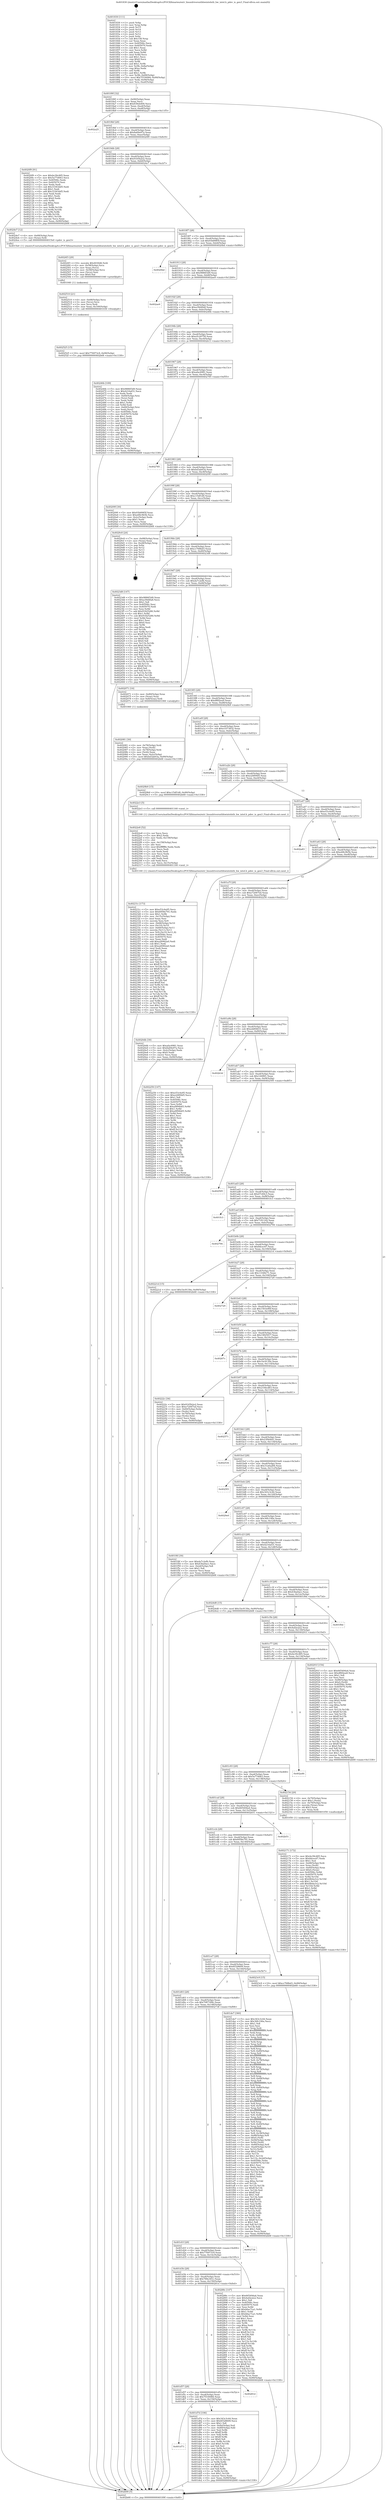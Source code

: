 digraph "0x401830" {
  label = "0x401830 (/mnt/c/Users/mathe/Desktop/tcc/POCII/binaries/extr_linuxdriversntbhwintelntb_hw_intel.h_pdev_is_gen3_Final-ollvm.out::main(0))"
  labelloc = "t"
  node[shape=record]

  Entry [label="",width=0.3,height=0.3,shape=circle,fillcolor=black,style=filled]
  "0x40189f" [label="{
     0x40189f [32]\l
     | [instrs]\l
     &nbsp;&nbsp;0x40189f \<+6\>: mov -0x90(%rbp),%eax\l
     &nbsp;&nbsp;0x4018a5 \<+2\>: mov %eax,%ecx\l
     &nbsp;&nbsp;0x4018a7 \<+6\>: sub $0x839eb400,%ecx\l
     &nbsp;&nbsp;0x4018ad \<+6\>: mov %eax,-0xa4(%rbp)\l
     &nbsp;&nbsp;0x4018b3 \<+6\>: mov %ecx,-0xa8(%rbp)\l
     &nbsp;&nbsp;0x4018b9 \<+6\>: je 0000000000402a25 \<main+0x11f5\>\l
  }"]
  "0x402a25" [label="{
     0x402a25\l
  }", style=dashed]
  "0x4018bf" [label="{
     0x4018bf [28]\l
     | [instrs]\l
     &nbsp;&nbsp;0x4018bf \<+5\>: jmp 00000000004018c4 \<main+0x94\>\l
     &nbsp;&nbsp;0x4018c4 \<+6\>: mov -0xa4(%rbp),%eax\l
     &nbsp;&nbsp;0x4018ca \<+5\>: sub $0x8a69e97a,%eax\l
     &nbsp;&nbsp;0x4018cf \<+6\>: mov %eax,-0xac(%rbp)\l
     &nbsp;&nbsp;0x4018d5 \<+6\>: je 00000000004020f9 \<main+0x8c9\>\l
  }"]
  Exit [label="",width=0.3,height=0.3,shape=circle,fillcolor=black,style=filled,peripheries=2]
  "0x4020f9" [label="{
     0x4020f9 [91]\l
     | [instrs]\l
     &nbsp;&nbsp;0x4020f9 \<+5\>: mov $0x4e39c485,%eax\l
     &nbsp;&nbsp;0x4020fe \<+5\>: mov $0x5a77d063,%ecx\l
     &nbsp;&nbsp;0x402103 \<+7\>: mov 0x40506c,%edx\l
     &nbsp;&nbsp;0x40210a \<+7\>: mov 0x405070,%esi\l
     &nbsp;&nbsp;0x402111 \<+2\>: mov %edx,%edi\l
     &nbsp;&nbsp;0x402113 \<+6\>: sub $0x33363dd5,%edi\l
     &nbsp;&nbsp;0x402119 \<+3\>: sub $0x1,%edi\l
     &nbsp;&nbsp;0x40211c \<+6\>: add $0x33363dd5,%edi\l
     &nbsp;&nbsp;0x402122 \<+3\>: imul %edi,%edx\l
     &nbsp;&nbsp;0x402125 \<+3\>: and $0x1,%edx\l
     &nbsp;&nbsp;0x402128 \<+3\>: cmp $0x0,%edx\l
     &nbsp;&nbsp;0x40212b \<+4\>: sete %r8b\l
     &nbsp;&nbsp;0x40212f \<+3\>: cmp $0xa,%esi\l
     &nbsp;&nbsp;0x402132 \<+4\>: setl %r9b\l
     &nbsp;&nbsp;0x402136 \<+3\>: mov %r8b,%r10b\l
     &nbsp;&nbsp;0x402139 \<+3\>: and %r9b,%r10b\l
     &nbsp;&nbsp;0x40213c \<+3\>: xor %r9b,%r8b\l
     &nbsp;&nbsp;0x40213f \<+3\>: or %r8b,%r10b\l
     &nbsp;&nbsp;0x402142 \<+4\>: test $0x1,%r10b\l
     &nbsp;&nbsp;0x402146 \<+3\>: cmovne %ecx,%eax\l
     &nbsp;&nbsp;0x402149 \<+6\>: mov %eax,-0x90(%rbp)\l
     &nbsp;&nbsp;0x40214f \<+5\>: jmp 0000000000402b68 \<main+0x1338\>\l
  }"]
  "0x4018db" [label="{
     0x4018db [28]\l
     | [instrs]\l
     &nbsp;&nbsp;0x4018db \<+5\>: jmp 00000000004018e0 \<main+0xb0\>\l
     &nbsp;&nbsp;0x4018e0 \<+6\>: mov -0xa4(%rbp),%eax\l
     &nbsp;&nbsp;0x4018e6 \<+5\>: sub $0x9165b2e2,%eax\l
     &nbsp;&nbsp;0x4018eb \<+6\>: mov %eax,-0xb0(%rbp)\l
     &nbsp;&nbsp;0x4018f1 \<+6\>: je 00000000004024e7 \<main+0xcb7\>\l
  }"]
  "0x402525" [label="{
     0x402525 [15]\l
     | [instrs]\l
     &nbsp;&nbsp;0x402525 \<+10\>: movl $0x776973c9,-0x90(%rbp)\l
     &nbsp;&nbsp;0x40252f \<+5\>: jmp 0000000000402b68 \<main+0x1338\>\l
  }"]
  "0x4024e7" [label="{
     0x4024e7 [12]\l
     | [instrs]\l
     &nbsp;&nbsp;0x4024e7 \<+4\>: mov -0x68(%rbp),%rax\l
     &nbsp;&nbsp;0x4024eb \<+3\>: mov (%rax),%rdi\l
     &nbsp;&nbsp;0x4024ee \<+5\>: call 00000000004015e0 \<pdev_is_gen3\>\l
     | [calls]\l
     &nbsp;&nbsp;0x4015e0 \{1\} (/mnt/c/Users/mathe/Desktop/tcc/POCII/binaries/extr_linuxdriversntbhwintelntb_hw_intel.h_pdev_is_gen3_Final-ollvm.out::pdev_is_gen3)\l
  }"]
  "0x4018f7" [label="{
     0x4018f7 [28]\l
     | [instrs]\l
     &nbsp;&nbsp;0x4018f7 \<+5\>: jmp 00000000004018fc \<main+0xcc\>\l
     &nbsp;&nbsp;0x4018fc \<+6\>: mov -0xa4(%rbp),%eax\l
     &nbsp;&nbsp;0x401902 \<+5\>: sub $0x93b8985f,%eax\l
     &nbsp;&nbsp;0x401907 \<+6\>: mov %eax,-0xb4(%rbp)\l
     &nbsp;&nbsp;0x40190d \<+6\>: je 00000000004020bd \<main+0x88d\>\l
  }"]
  "0x402510" [label="{
     0x402510 [21]\l
     | [instrs]\l
     &nbsp;&nbsp;0x402510 \<+4\>: mov -0x68(%rbp),%rcx\l
     &nbsp;&nbsp;0x402514 \<+3\>: mov (%rcx),%rcx\l
     &nbsp;&nbsp;0x402517 \<+3\>: mov %rcx,%rdi\l
     &nbsp;&nbsp;0x40251a \<+6\>: mov %eax,-0x160(%rbp)\l
     &nbsp;&nbsp;0x402520 \<+5\>: call 0000000000401030 \<free@plt\>\l
     | [calls]\l
     &nbsp;&nbsp;0x401030 \{1\} (unknown)\l
  }"]
  "0x4020bd" [label="{
     0x4020bd\l
  }", style=dashed]
  "0x401913" [label="{
     0x401913 [28]\l
     | [instrs]\l
     &nbsp;&nbsp;0x401913 \<+5\>: jmp 0000000000401918 \<main+0xe8\>\l
     &nbsp;&nbsp;0x401918 \<+6\>: mov -0xa4(%rbp),%eax\l
     &nbsp;&nbsp;0x40191e \<+5\>: sub $0x9886f3d9,%eax\l
     &nbsp;&nbsp;0x401923 \<+6\>: mov %eax,-0xb8(%rbp)\l
     &nbsp;&nbsp;0x401929 \<+6\>: je 0000000000402ae9 \<main+0x12b9\>\l
  }"]
  "0x4024f3" [label="{
     0x4024f3 [29]\l
     | [instrs]\l
     &nbsp;&nbsp;0x4024f3 \<+10\>: movabs $0x4030d6,%rdi\l
     &nbsp;&nbsp;0x4024fd \<+4\>: mov -0x58(%rbp),%rcx\l
     &nbsp;&nbsp;0x402501 \<+2\>: mov %eax,(%rcx)\l
     &nbsp;&nbsp;0x402503 \<+4\>: mov -0x58(%rbp),%rcx\l
     &nbsp;&nbsp;0x402507 \<+2\>: mov (%rcx),%esi\l
     &nbsp;&nbsp;0x402509 \<+2\>: mov $0x0,%al\l
     &nbsp;&nbsp;0x40250b \<+5\>: call 0000000000401040 \<printf@plt\>\l
     | [calls]\l
     &nbsp;&nbsp;0x401040 \{1\} (unknown)\l
  }"]
  "0x402ae9" [label="{
     0x402ae9\l
  }", style=dashed]
  "0x40192f" [label="{
     0x40192f [28]\l
     | [instrs]\l
     &nbsp;&nbsp;0x40192f \<+5\>: jmp 0000000000401934 \<main+0x104\>\l
     &nbsp;&nbsp;0x401934 \<+6\>: mov -0xa4(%rbp),%eax\l
     &nbsp;&nbsp;0x40193a \<+5\>: sub $0xa39d4fa8,%eax\l
     &nbsp;&nbsp;0x40193f \<+6\>: mov %eax,-0xbc(%rbp)\l
     &nbsp;&nbsp;0x401945 \<+6\>: je 000000000040246b \<main+0xc3b\>\l
  }"]
  "0x40231c" [label="{
     0x40231c [173]\l
     | [instrs]\l
     &nbsp;&nbsp;0x40231c \<+5\>: mov $0xe53c4a95,%ecx\l
     &nbsp;&nbsp;0x402321 \<+5\>: mov $0x6958e791,%edx\l
     &nbsp;&nbsp;0x402326 \<+3\>: mov $0x1,%r8b\l
     &nbsp;&nbsp;0x402329 \<+6\>: mov -0x15c(%rbp),%esi\l
     &nbsp;&nbsp;0x40232f \<+3\>: imul %eax,%esi\l
     &nbsp;&nbsp;0x402332 \<+3\>: movslq %esi,%r9\l
     &nbsp;&nbsp;0x402335 \<+4\>: mov -0x68(%rbp),%r10\l
     &nbsp;&nbsp;0x402339 \<+3\>: mov (%r10),%r10\l
     &nbsp;&nbsp;0x40233c \<+4\>: mov -0x60(%rbp),%r11\l
     &nbsp;&nbsp;0x402340 \<+3\>: movslq (%r11),%r11\l
     &nbsp;&nbsp;0x402343 \<+4\>: mov %r9,(%r10,%r11,8)\l
     &nbsp;&nbsp;0x402347 \<+7\>: mov 0x40506c,%eax\l
     &nbsp;&nbsp;0x40234e \<+7\>: mov 0x405070,%esi\l
     &nbsp;&nbsp;0x402355 \<+2\>: mov %eax,%edi\l
     &nbsp;&nbsp;0x402357 \<+6\>: add $0xa26962a0,%edi\l
     &nbsp;&nbsp;0x40235d \<+3\>: sub $0x1,%edi\l
     &nbsp;&nbsp;0x402360 \<+6\>: sub $0xa26962a0,%edi\l
     &nbsp;&nbsp;0x402366 \<+3\>: imul %edi,%eax\l
     &nbsp;&nbsp;0x402369 \<+3\>: and $0x1,%eax\l
     &nbsp;&nbsp;0x40236c \<+3\>: cmp $0x0,%eax\l
     &nbsp;&nbsp;0x40236f \<+3\>: sete %bl\l
     &nbsp;&nbsp;0x402372 \<+3\>: cmp $0xa,%esi\l
     &nbsp;&nbsp;0x402375 \<+4\>: setl %r14b\l
     &nbsp;&nbsp;0x402379 \<+3\>: mov %bl,%r15b\l
     &nbsp;&nbsp;0x40237c \<+4\>: xor $0xff,%r15b\l
     &nbsp;&nbsp;0x402380 \<+3\>: mov %r14b,%r12b\l
     &nbsp;&nbsp;0x402383 \<+4\>: xor $0xff,%r12b\l
     &nbsp;&nbsp;0x402387 \<+4\>: xor $0x1,%r8b\l
     &nbsp;&nbsp;0x40238b \<+3\>: mov %r15b,%r13b\l
     &nbsp;&nbsp;0x40238e \<+4\>: and $0xff,%r13b\l
     &nbsp;&nbsp;0x402392 \<+3\>: and %r8b,%bl\l
     &nbsp;&nbsp;0x402395 \<+3\>: mov %r12b,%al\l
     &nbsp;&nbsp;0x402398 \<+2\>: and $0xff,%al\l
     &nbsp;&nbsp;0x40239a \<+3\>: and %r8b,%r14b\l
     &nbsp;&nbsp;0x40239d \<+3\>: or %bl,%r13b\l
     &nbsp;&nbsp;0x4023a0 \<+3\>: or %r14b,%al\l
     &nbsp;&nbsp;0x4023a3 \<+3\>: xor %al,%r13b\l
     &nbsp;&nbsp;0x4023a6 \<+3\>: or %r12b,%r15b\l
     &nbsp;&nbsp;0x4023a9 \<+4\>: xor $0xff,%r15b\l
     &nbsp;&nbsp;0x4023ad \<+4\>: or $0x1,%r8b\l
     &nbsp;&nbsp;0x4023b1 \<+3\>: and %r8b,%r15b\l
     &nbsp;&nbsp;0x4023b4 \<+3\>: or %r15b,%r13b\l
     &nbsp;&nbsp;0x4023b7 \<+4\>: test $0x1,%r13b\l
     &nbsp;&nbsp;0x4023bb \<+3\>: cmovne %edx,%ecx\l
     &nbsp;&nbsp;0x4023be \<+6\>: mov %ecx,-0x90(%rbp)\l
     &nbsp;&nbsp;0x4023c4 \<+5\>: jmp 0000000000402b68 \<main+0x1338\>\l
  }"]
  "0x40246b" [label="{
     0x40246b [109]\l
     | [instrs]\l
     &nbsp;&nbsp;0x40246b \<+5\>: mov $0x9886f3d9,%eax\l
     &nbsp;&nbsp;0x402470 \<+5\>: mov $0x4216af31,%ecx\l
     &nbsp;&nbsp;0x402475 \<+2\>: xor %edx,%edx\l
     &nbsp;&nbsp;0x402477 \<+4\>: mov -0x60(%rbp),%rsi\l
     &nbsp;&nbsp;0x40247b \<+2\>: mov (%rsi),%edi\l
     &nbsp;&nbsp;0x40247d \<+3\>: mov %edx,%r8d\l
     &nbsp;&nbsp;0x402480 \<+4\>: sub $0x1,%r8d\l
     &nbsp;&nbsp;0x402484 \<+3\>: sub %r8d,%edi\l
     &nbsp;&nbsp;0x402487 \<+4\>: mov -0x60(%rbp),%rsi\l
     &nbsp;&nbsp;0x40248b \<+2\>: mov %edi,(%rsi)\l
     &nbsp;&nbsp;0x40248d \<+7\>: mov 0x40506c,%edi\l
     &nbsp;&nbsp;0x402494 \<+8\>: mov 0x405070,%r8d\l
     &nbsp;&nbsp;0x40249c \<+3\>: sub $0x1,%edx\l
     &nbsp;&nbsp;0x40249f \<+3\>: mov %edi,%r9d\l
     &nbsp;&nbsp;0x4024a2 \<+3\>: add %edx,%r9d\l
     &nbsp;&nbsp;0x4024a5 \<+4\>: imul %r9d,%edi\l
     &nbsp;&nbsp;0x4024a9 \<+3\>: and $0x1,%edi\l
     &nbsp;&nbsp;0x4024ac \<+3\>: cmp $0x0,%edi\l
     &nbsp;&nbsp;0x4024af \<+4\>: sete %r10b\l
     &nbsp;&nbsp;0x4024b3 \<+4\>: cmp $0xa,%r8d\l
     &nbsp;&nbsp;0x4024b7 \<+4\>: setl %r11b\l
     &nbsp;&nbsp;0x4024bb \<+3\>: mov %r10b,%bl\l
     &nbsp;&nbsp;0x4024be \<+3\>: and %r11b,%bl\l
     &nbsp;&nbsp;0x4024c1 \<+3\>: xor %r11b,%r10b\l
     &nbsp;&nbsp;0x4024c4 \<+3\>: or %r10b,%bl\l
     &nbsp;&nbsp;0x4024c7 \<+3\>: test $0x1,%bl\l
     &nbsp;&nbsp;0x4024ca \<+3\>: cmovne %ecx,%eax\l
     &nbsp;&nbsp;0x4024cd \<+6\>: mov %eax,-0x90(%rbp)\l
     &nbsp;&nbsp;0x4024d3 \<+5\>: jmp 0000000000402b68 \<main+0x1338\>\l
  }"]
  "0x40194b" [label="{
     0x40194b [28]\l
     | [instrs]\l
     &nbsp;&nbsp;0x40194b \<+5\>: jmp 0000000000401950 \<main+0x120\>\l
     &nbsp;&nbsp;0x401950 \<+6\>: mov -0xa4(%rbp),%eax\l
     &nbsp;&nbsp;0x401956 \<+5\>: sub $0xa5c20750,%eax\l
     &nbsp;&nbsp;0x40195b \<+6\>: mov %eax,-0xc0(%rbp)\l
     &nbsp;&nbsp;0x401961 \<+6\>: je 0000000000402b13 \<main+0x12e3\>\l
  }"]
  "0x4022e8" [label="{
     0x4022e8 [52]\l
     | [instrs]\l
     &nbsp;&nbsp;0x4022e8 \<+2\>: xor %ecx,%ecx\l
     &nbsp;&nbsp;0x4022ea \<+5\>: mov $0x2,%edx\l
     &nbsp;&nbsp;0x4022ef \<+6\>: mov %edx,-0x158(%rbp)\l
     &nbsp;&nbsp;0x4022f5 \<+1\>: cltd\l
     &nbsp;&nbsp;0x4022f6 \<+6\>: mov -0x158(%rbp),%esi\l
     &nbsp;&nbsp;0x4022fc \<+2\>: idiv %esi\l
     &nbsp;&nbsp;0x4022fe \<+6\>: imul $0xfffffffe,%edx,%edx\l
     &nbsp;&nbsp;0x402304 \<+2\>: mov %ecx,%edi\l
     &nbsp;&nbsp;0x402306 \<+2\>: sub %edx,%edi\l
     &nbsp;&nbsp;0x402308 \<+2\>: mov %ecx,%edx\l
     &nbsp;&nbsp;0x40230a \<+3\>: sub $0x1,%edx\l
     &nbsp;&nbsp;0x40230d \<+2\>: add %edx,%edi\l
     &nbsp;&nbsp;0x40230f \<+2\>: sub %edi,%ecx\l
     &nbsp;&nbsp;0x402311 \<+6\>: mov %ecx,-0x15c(%rbp)\l
     &nbsp;&nbsp;0x402317 \<+5\>: call 0000000000401160 \<next_i\>\l
     | [calls]\l
     &nbsp;&nbsp;0x401160 \{1\} (/mnt/c/Users/mathe/Desktop/tcc/POCII/binaries/extr_linuxdriversntbhwintelntb_hw_intel.h_pdev_is_gen3_Final-ollvm.out::next_i)\l
  }"]
  "0x402b13" [label="{
     0x402b13\l
  }", style=dashed]
  "0x401967" [label="{
     0x401967 [28]\l
     | [instrs]\l
     &nbsp;&nbsp;0x401967 \<+5\>: jmp 000000000040196c \<main+0x13c\>\l
     &nbsp;&nbsp;0x40196c \<+6\>: mov -0xa4(%rbp),%eax\l
     &nbsp;&nbsp;0x401972 \<+5\>: sub $0xafac6981,%eax\l
     &nbsp;&nbsp;0x401977 \<+6\>: mov %eax,-0xc4(%rbp)\l
     &nbsp;&nbsp;0x40197d \<+6\>: je 0000000000402785 \<main+0xf55\>\l
  }"]
  "0x402171" [label="{
     0x402171 [172]\l
     | [instrs]\l
     &nbsp;&nbsp;0x402171 \<+5\>: mov $0x4e39c485,%ecx\l
     &nbsp;&nbsp;0x402176 \<+5\>: mov $0x8dcec67,%edx\l
     &nbsp;&nbsp;0x40217b \<+3\>: mov $0x1,%sil\l
     &nbsp;&nbsp;0x40217e \<+4\>: mov -0x68(%rbp),%rdi\l
     &nbsp;&nbsp;0x402182 \<+3\>: mov %rax,(%rdi)\l
     &nbsp;&nbsp;0x402185 \<+4\>: mov -0x60(%rbp),%rax\l
     &nbsp;&nbsp;0x402189 \<+6\>: movl $0x0,(%rax)\l
     &nbsp;&nbsp;0x40218f \<+8\>: mov 0x40506c,%r8d\l
     &nbsp;&nbsp;0x402197 \<+8\>: mov 0x405070,%r9d\l
     &nbsp;&nbsp;0x40219f \<+3\>: mov %r8d,%r10d\l
     &nbsp;&nbsp;0x4021a2 \<+7\>: sub $0xfdb4a3c2,%r10d\l
     &nbsp;&nbsp;0x4021a9 \<+4\>: sub $0x1,%r10d\l
     &nbsp;&nbsp;0x4021ad \<+7\>: add $0xfdb4a3c2,%r10d\l
     &nbsp;&nbsp;0x4021b4 \<+4\>: imul %r10d,%r8d\l
     &nbsp;&nbsp;0x4021b8 \<+4\>: and $0x1,%r8d\l
     &nbsp;&nbsp;0x4021bc \<+4\>: cmp $0x0,%r8d\l
     &nbsp;&nbsp;0x4021c0 \<+4\>: sete %r11b\l
     &nbsp;&nbsp;0x4021c4 \<+4\>: cmp $0xa,%r9d\l
     &nbsp;&nbsp;0x4021c8 \<+3\>: setl %bl\l
     &nbsp;&nbsp;0x4021cb \<+3\>: mov %r11b,%r14b\l
     &nbsp;&nbsp;0x4021ce \<+4\>: xor $0xff,%r14b\l
     &nbsp;&nbsp;0x4021d2 \<+3\>: mov %bl,%r15b\l
     &nbsp;&nbsp;0x4021d5 \<+4\>: xor $0xff,%r15b\l
     &nbsp;&nbsp;0x4021d9 \<+4\>: xor $0x1,%sil\l
     &nbsp;&nbsp;0x4021dd \<+3\>: mov %r14b,%r12b\l
     &nbsp;&nbsp;0x4021e0 \<+4\>: and $0xff,%r12b\l
     &nbsp;&nbsp;0x4021e4 \<+3\>: and %sil,%r11b\l
     &nbsp;&nbsp;0x4021e7 \<+3\>: mov %r15b,%r13b\l
     &nbsp;&nbsp;0x4021ea \<+4\>: and $0xff,%r13b\l
     &nbsp;&nbsp;0x4021ee \<+3\>: and %sil,%bl\l
     &nbsp;&nbsp;0x4021f1 \<+3\>: or %r11b,%r12b\l
     &nbsp;&nbsp;0x4021f4 \<+3\>: or %bl,%r13b\l
     &nbsp;&nbsp;0x4021f7 \<+3\>: xor %r13b,%r12b\l
     &nbsp;&nbsp;0x4021fa \<+3\>: or %r15b,%r14b\l
     &nbsp;&nbsp;0x4021fd \<+4\>: xor $0xff,%r14b\l
     &nbsp;&nbsp;0x402201 \<+4\>: or $0x1,%sil\l
     &nbsp;&nbsp;0x402205 \<+3\>: and %sil,%r14b\l
     &nbsp;&nbsp;0x402208 \<+3\>: or %r14b,%r12b\l
     &nbsp;&nbsp;0x40220b \<+4\>: test $0x1,%r12b\l
     &nbsp;&nbsp;0x40220f \<+3\>: cmovne %edx,%ecx\l
     &nbsp;&nbsp;0x402212 \<+6\>: mov %ecx,-0x90(%rbp)\l
     &nbsp;&nbsp;0x402218 \<+5\>: jmp 0000000000402b68 \<main+0x1338\>\l
  }"]
  "0x402785" [label="{
     0x402785\l
  }", style=dashed]
  "0x401983" [label="{
     0x401983 [28]\l
     | [instrs]\l
     &nbsp;&nbsp;0x401983 \<+5\>: jmp 0000000000401988 \<main+0x158\>\l
     &nbsp;&nbsp;0x401988 \<+6\>: mov -0xa4(%rbp),%eax\l
     &nbsp;&nbsp;0x40198e \<+5\>: sub $0xbd3ab03a,%eax\l
     &nbsp;&nbsp;0x401993 \<+6\>: mov %eax,-0xc8(%rbp)\l
     &nbsp;&nbsp;0x401999 \<+6\>: je 000000000040209f \<main+0x86f\>\l
  }"]
  "0x402081" [label="{
     0x402081 [30]\l
     | [instrs]\l
     &nbsp;&nbsp;0x402081 \<+4\>: mov -0x78(%rbp),%rdi\l
     &nbsp;&nbsp;0x402085 \<+2\>: mov %eax,(%rdi)\l
     &nbsp;&nbsp;0x402087 \<+4\>: mov -0x78(%rbp),%rdi\l
     &nbsp;&nbsp;0x40208b \<+2\>: mov (%rdi),%eax\l
     &nbsp;&nbsp;0x40208d \<+3\>: mov %eax,-0x2c(%rbp)\l
     &nbsp;&nbsp;0x402090 \<+10\>: movl $0xbd3ab03a,-0x90(%rbp)\l
     &nbsp;&nbsp;0x40209a \<+5\>: jmp 0000000000402b68 \<main+0x1338\>\l
  }"]
  "0x40209f" [label="{
     0x40209f [30]\l
     | [instrs]\l
     &nbsp;&nbsp;0x40209f \<+5\>: mov $0x93b8985f,%eax\l
     &nbsp;&nbsp;0x4020a4 \<+5\>: mov $0xe68c9b5b,%ecx\l
     &nbsp;&nbsp;0x4020a9 \<+3\>: mov -0x2c(%rbp),%edx\l
     &nbsp;&nbsp;0x4020ac \<+3\>: cmp $0x1,%edx\l
     &nbsp;&nbsp;0x4020af \<+3\>: cmovl %ecx,%eax\l
     &nbsp;&nbsp;0x4020b2 \<+6\>: mov %eax,-0x90(%rbp)\l
     &nbsp;&nbsp;0x4020b8 \<+5\>: jmp 0000000000402b68 \<main+0x1338\>\l
  }"]
  "0x40199f" [label="{
     0x40199f [28]\l
     | [instrs]\l
     &nbsp;&nbsp;0x40199f \<+5\>: jmp 00000000004019a4 \<main+0x174\>\l
     &nbsp;&nbsp;0x4019a4 \<+6\>: mov -0xa4(%rbp),%eax\l
     &nbsp;&nbsp;0x4019aa \<+5\>: sub $0xc15df1d0,%eax\l
     &nbsp;&nbsp;0x4019af \<+6\>: mov %eax,-0xcc(%rbp)\l
     &nbsp;&nbsp;0x4019b5 \<+6\>: je 00000000004029c8 \<main+0x1198\>\l
  }"]
  "0x401830" [label="{
     0x401830 [111]\l
     | [instrs]\l
     &nbsp;&nbsp;0x401830 \<+1\>: push %rbp\l
     &nbsp;&nbsp;0x401831 \<+3\>: mov %rsp,%rbp\l
     &nbsp;&nbsp;0x401834 \<+2\>: push %r15\l
     &nbsp;&nbsp;0x401836 \<+2\>: push %r14\l
     &nbsp;&nbsp;0x401838 \<+2\>: push %r13\l
     &nbsp;&nbsp;0x40183a \<+2\>: push %r12\l
     &nbsp;&nbsp;0x40183c \<+1\>: push %rbx\l
     &nbsp;&nbsp;0x40183d \<+7\>: sub $0x158,%rsp\l
     &nbsp;&nbsp;0x401844 \<+2\>: xor %eax,%eax\l
     &nbsp;&nbsp;0x401846 \<+7\>: mov 0x40506c,%ecx\l
     &nbsp;&nbsp;0x40184d \<+7\>: mov 0x405070,%edx\l
     &nbsp;&nbsp;0x401854 \<+3\>: sub $0x1,%eax\l
     &nbsp;&nbsp;0x401857 \<+3\>: mov %ecx,%r8d\l
     &nbsp;&nbsp;0x40185a \<+3\>: add %eax,%r8d\l
     &nbsp;&nbsp;0x40185d \<+4\>: imul %r8d,%ecx\l
     &nbsp;&nbsp;0x401861 \<+3\>: and $0x1,%ecx\l
     &nbsp;&nbsp;0x401864 \<+3\>: cmp $0x0,%ecx\l
     &nbsp;&nbsp;0x401867 \<+4\>: sete %r9b\l
     &nbsp;&nbsp;0x40186b \<+4\>: and $0x1,%r9b\l
     &nbsp;&nbsp;0x40186f \<+7\>: mov %r9b,-0x8a(%rbp)\l
     &nbsp;&nbsp;0x401876 \<+3\>: cmp $0xa,%edx\l
     &nbsp;&nbsp;0x401879 \<+4\>: setl %r9b\l
     &nbsp;&nbsp;0x40187d \<+4\>: and $0x1,%r9b\l
     &nbsp;&nbsp;0x401881 \<+7\>: mov %r9b,-0x89(%rbp)\l
     &nbsp;&nbsp;0x401888 \<+10\>: movl $0x7f330084,-0x90(%rbp)\l
     &nbsp;&nbsp;0x401892 \<+6\>: mov %edi,-0x94(%rbp)\l
     &nbsp;&nbsp;0x401898 \<+7\>: mov %rsi,-0xa0(%rbp)\l
  }"]
  "0x4029c8" [label="{
     0x4029c8 [24]\l
     | [instrs]\l
     &nbsp;&nbsp;0x4029c8 \<+7\>: mov -0x88(%rbp),%rax\l
     &nbsp;&nbsp;0x4029cf \<+2\>: mov (%rax),%eax\l
     &nbsp;&nbsp;0x4029d1 \<+4\>: lea -0x28(%rbp),%rsp\l
     &nbsp;&nbsp;0x4029d5 \<+1\>: pop %rbx\l
     &nbsp;&nbsp;0x4029d6 \<+2\>: pop %r12\l
     &nbsp;&nbsp;0x4029d8 \<+2\>: pop %r13\l
     &nbsp;&nbsp;0x4029da \<+2\>: pop %r14\l
     &nbsp;&nbsp;0x4029dc \<+2\>: pop %r15\l
     &nbsp;&nbsp;0x4029de \<+1\>: pop %rbp\l
     &nbsp;&nbsp;0x4029df \<+1\>: ret\l
  }"]
  "0x4019bb" [label="{
     0x4019bb [28]\l
     | [instrs]\l
     &nbsp;&nbsp;0x4019bb \<+5\>: jmp 00000000004019c0 \<main+0x190\>\l
     &nbsp;&nbsp;0x4019c0 \<+6\>: mov -0xa4(%rbp),%eax\l
     &nbsp;&nbsp;0x4019c6 \<+5\>: sub $0xcc768bd3,%eax\l
     &nbsp;&nbsp;0x4019cb \<+6\>: mov %eax,-0xd0(%rbp)\l
     &nbsp;&nbsp;0x4019d1 \<+6\>: je 00000000004023d8 \<main+0xba8\>\l
  }"]
  "0x402b68" [label="{
     0x402b68 [5]\l
     | [instrs]\l
     &nbsp;&nbsp;0x402b68 \<+5\>: jmp 000000000040189f \<main+0x6f\>\l
  }"]
  "0x4023d8" [label="{
     0x4023d8 [147]\l
     | [instrs]\l
     &nbsp;&nbsp;0x4023d8 \<+5\>: mov $0x9886f3d9,%eax\l
     &nbsp;&nbsp;0x4023dd \<+5\>: mov $0xa39d4fa8,%ecx\l
     &nbsp;&nbsp;0x4023e2 \<+2\>: mov $0x1,%dl\l
     &nbsp;&nbsp;0x4023e4 \<+7\>: mov 0x40506c,%esi\l
     &nbsp;&nbsp;0x4023eb \<+7\>: mov 0x405070,%edi\l
     &nbsp;&nbsp;0x4023f2 \<+3\>: mov %esi,%r8d\l
     &nbsp;&nbsp;0x4023f5 \<+7\>: add $0x91825280,%r8d\l
     &nbsp;&nbsp;0x4023fc \<+4\>: sub $0x1,%r8d\l
     &nbsp;&nbsp;0x402400 \<+7\>: sub $0x91825280,%r8d\l
     &nbsp;&nbsp;0x402407 \<+4\>: imul %r8d,%esi\l
     &nbsp;&nbsp;0x40240b \<+3\>: and $0x1,%esi\l
     &nbsp;&nbsp;0x40240e \<+3\>: cmp $0x0,%esi\l
     &nbsp;&nbsp;0x402411 \<+4\>: sete %r9b\l
     &nbsp;&nbsp;0x402415 \<+3\>: cmp $0xa,%edi\l
     &nbsp;&nbsp;0x402418 \<+4\>: setl %r10b\l
     &nbsp;&nbsp;0x40241c \<+3\>: mov %r9b,%r11b\l
     &nbsp;&nbsp;0x40241f \<+4\>: xor $0xff,%r11b\l
     &nbsp;&nbsp;0x402423 \<+3\>: mov %r10b,%bl\l
     &nbsp;&nbsp;0x402426 \<+3\>: xor $0xff,%bl\l
     &nbsp;&nbsp;0x402429 \<+3\>: xor $0x0,%dl\l
     &nbsp;&nbsp;0x40242c \<+3\>: mov %r11b,%r14b\l
     &nbsp;&nbsp;0x40242f \<+4\>: and $0x0,%r14b\l
     &nbsp;&nbsp;0x402433 \<+3\>: and %dl,%r9b\l
     &nbsp;&nbsp;0x402436 \<+3\>: mov %bl,%r15b\l
     &nbsp;&nbsp;0x402439 \<+4\>: and $0x0,%r15b\l
     &nbsp;&nbsp;0x40243d \<+3\>: and %dl,%r10b\l
     &nbsp;&nbsp;0x402440 \<+3\>: or %r9b,%r14b\l
     &nbsp;&nbsp;0x402443 \<+3\>: or %r10b,%r15b\l
     &nbsp;&nbsp;0x402446 \<+3\>: xor %r15b,%r14b\l
     &nbsp;&nbsp;0x402449 \<+3\>: or %bl,%r11b\l
     &nbsp;&nbsp;0x40244c \<+4\>: xor $0xff,%r11b\l
     &nbsp;&nbsp;0x402450 \<+3\>: or $0x0,%dl\l
     &nbsp;&nbsp;0x402453 \<+3\>: and %dl,%r11b\l
     &nbsp;&nbsp;0x402456 \<+3\>: or %r11b,%r14b\l
     &nbsp;&nbsp;0x402459 \<+4\>: test $0x1,%r14b\l
     &nbsp;&nbsp;0x40245d \<+3\>: cmovne %ecx,%eax\l
     &nbsp;&nbsp;0x402460 \<+6\>: mov %eax,-0x90(%rbp)\l
     &nbsp;&nbsp;0x402466 \<+5\>: jmp 0000000000402b68 \<main+0x1338\>\l
  }"]
  "0x4019d7" [label="{
     0x4019d7 [28]\l
     | [instrs]\l
     &nbsp;&nbsp;0x4019d7 \<+5\>: jmp 00000000004019dc \<main+0x1ac\>\l
     &nbsp;&nbsp;0x4019dc \<+6\>: mov -0xa4(%rbp),%eax\l
     &nbsp;&nbsp;0x4019e2 \<+5\>: sub $0xda7c2efb,%eax\l
     &nbsp;&nbsp;0x4019e7 \<+6\>: mov %eax,-0xd4(%rbp)\l
     &nbsp;&nbsp;0x4019ed \<+6\>: je 0000000000402071 \<main+0x841\>\l
  }"]
  "0x401d73" [label="{
     0x401d73\l
  }", style=dashed]
  "0x402071" [label="{
     0x402071 [16]\l
     | [instrs]\l
     &nbsp;&nbsp;0x402071 \<+4\>: mov -0x80(%rbp),%rax\l
     &nbsp;&nbsp;0x402075 \<+3\>: mov (%rax),%rax\l
     &nbsp;&nbsp;0x402078 \<+4\>: mov 0x8(%rax),%rdi\l
     &nbsp;&nbsp;0x40207c \<+5\>: call 0000000000401060 \<atoi@plt\>\l
     | [calls]\l
     &nbsp;&nbsp;0x401060 \{1\} (unknown)\l
  }"]
  "0x4019f3" [label="{
     0x4019f3 [28]\l
     | [instrs]\l
     &nbsp;&nbsp;0x4019f3 \<+5\>: jmp 00000000004019f8 \<main+0x1c8\>\l
     &nbsp;&nbsp;0x4019f8 \<+6\>: mov -0xa4(%rbp),%eax\l
     &nbsp;&nbsp;0x4019fe \<+5\>: sub $0xdf6f2ea9,%eax\l
     &nbsp;&nbsp;0x401a03 \<+6\>: mov %eax,-0xd8(%rbp)\l
     &nbsp;&nbsp;0x401a09 \<+6\>: je 00000000004029b9 \<main+0x1189\>\l
  }"]
  "0x401d7d" [label="{
     0x401d7d [106]\l
     | [instrs]\l
     &nbsp;&nbsp;0x401d7d \<+5\>: mov $0x343c3c44,%eax\l
     &nbsp;&nbsp;0x401d82 \<+5\>: mov $0x6f328609,%ecx\l
     &nbsp;&nbsp;0x401d87 \<+2\>: mov $0x1,%dl\l
     &nbsp;&nbsp;0x401d89 \<+7\>: mov -0x8a(%rbp),%sil\l
     &nbsp;&nbsp;0x401d90 \<+7\>: mov -0x89(%rbp),%dil\l
     &nbsp;&nbsp;0x401d97 \<+3\>: mov %sil,%r8b\l
     &nbsp;&nbsp;0x401d9a \<+4\>: xor $0xff,%r8b\l
     &nbsp;&nbsp;0x401d9e \<+3\>: mov %dil,%r9b\l
     &nbsp;&nbsp;0x401da1 \<+4\>: xor $0xff,%r9b\l
     &nbsp;&nbsp;0x401da5 \<+3\>: xor $0x0,%dl\l
     &nbsp;&nbsp;0x401da8 \<+3\>: mov %r8b,%r10b\l
     &nbsp;&nbsp;0x401dab \<+4\>: and $0x0,%r10b\l
     &nbsp;&nbsp;0x401daf \<+3\>: and %dl,%sil\l
     &nbsp;&nbsp;0x401db2 \<+3\>: mov %r9b,%r11b\l
     &nbsp;&nbsp;0x401db5 \<+4\>: and $0x0,%r11b\l
     &nbsp;&nbsp;0x401db9 \<+3\>: and %dl,%dil\l
     &nbsp;&nbsp;0x401dbc \<+3\>: or %sil,%r10b\l
     &nbsp;&nbsp;0x401dbf \<+3\>: or %dil,%r11b\l
     &nbsp;&nbsp;0x401dc2 \<+3\>: xor %r11b,%r10b\l
     &nbsp;&nbsp;0x401dc5 \<+3\>: or %r9b,%r8b\l
     &nbsp;&nbsp;0x401dc8 \<+4\>: xor $0xff,%r8b\l
     &nbsp;&nbsp;0x401dcc \<+3\>: or $0x0,%dl\l
     &nbsp;&nbsp;0x401dcf \<+3\>: and %dl,%r8b\l
     &nbsp;&nbsp;0x401dd2 \<+3\>: or %r8b,%r10b\l
     &nbsp;&nbsp;0x401dd5 \<+4\>: test $0x1,%r10b\l
     &nbsp;&nbsp;0x401dd9 \<+3\>: cmovne %ecx,%eax\l
     &nbsp;&nbsp;0x401ddc \<+6\>: mov %eax,-0x90(%rbp)\l
     &nbsp;&nbsp;0x401de2 \<+5\>: jmp 0000000000402b68 \<main+0x1338\>\l
  }"]
  "0x4029b9" [label="{
     0x4029b9 [15]\l
     | [instrs]\l
     &nbsp;&nbsp;0x4029b9 \<+10\>: movl $0xc15df1d0,-0x90(%rbp)\l
     &nbsp;&nbsp;0x4029c3 \<+5\>: jmp 0000000000402b68 \<main+0x1338\>\l
  }"]
  "0x401a0f" [label="{
     0x401a0f [28]\l
     | [instrs]\l
     &nbsp;&nbsp;0x401a0f \<+5\>: jmp 0000000000401a14 \<main+0x1e4\>\l
     &nbsp;&nbsp;0x401a14 \<+6\>: mov -0xa4(%rbp),%eax\l
     &nbsp;&nbsp;0x401a1a \<+5\>: sub $0xe1073832,%eax\l
     &nbsp;&nbsp;0x401a1f \<+6\>: mov %eax,-0xdc(%rbp)\l
     &nbsp;&nbsp;0x401a25 \<+6\>: je 0000000000402062 \<main+0x832\>\l
  }"]
  "0x401d57" [label="{
     0x401d57 [28]\l
     | [instrs]\l
     &nbsp;&nbsp;0x401d57 \<+5\>: jmp 0000000000401d5c \<main+0x52c\>\l
     &nbsp;&nbsp;0x401d5c \<+6\>: mov -0xa4(%rbp),%eax\l
     &nbsp;&nbsp;0x401d62 \<+5\>: sub $0x7f330084,%eax\l
     &nbsp;&nbsp;0x401d67 \<+6\>: mov %eax,-0x154(%rbp)\l
     &nbsp;&nbsp;0x401d6d \<+6\>: je 0000000000401d7d \<main+0x54d\>\l
  }"]
  "0x402062" [label="{
     0x402062\l
  }", style=dashed]
  "0x401a2b" [label="{
     0x401a2b [28]\l
     | [instrs]\l
     &nbsp;&nbsp;0x401a2b \<+5\>: jmp 0000000000401a30 \<main+0x200\>\l
     &nbsp;&nbsp;0x401a30 \<+6\>: mov -0xa4(%rbp),%eax\l
     &nbsp;&nbsp;0x401a36 \<+5\>: sub $0xe24f09d5,%eax\l
     &nbsp;&nbsp;0x401a3b \<+6\>: mov %eax,-0xe0(%rbp)\l
     &nbsp;&nbsp;0x401a41 \<+6\>: je 00000000004022e3 \<main+0xab3\>\l
  }"]
  "0x40281d" [label="{
     0x40281d\l
  }", style=dashed]
  "0x4022e3" [label="{
     0x4022e3 [5]\l
     | [instrs]\l
     &nbsp;&nbsp;0x4022e3 \<+5\>: call 0000000000401160 \<next_i\>\l
     | [calls]\l
     &nbsp;&nbsp;0x401160 \{1\} (/mnt/c/Users/mathe/Desktop/tcc/POCII/binaries/extr_linuxdriversntbhwintelntb_hw_intel.h_pdev_is_gen3_Final-ollvm.out::next_i)\l
  }"]
  "0x401a47" [label="{
     0x401a47 [28]\l
     | [instrs]\l
     &nbsp;&nbsp;0x401a47 \<+5\>: jmp 0000000000401a4c \<main+0x21c\>\l
     &nbsp;&nbsp;0x401a4c \<+6\>: mov -0xa4(%rbp),%eax\l
     &nbsp;&nbsp;0x401a52 \<+5\>: sub $0xe53c4a95,%eax\l
     &nbsp;&nbsp;0x401a57 \<+6\>: mov %eax,-0xe4(%rbp)\l
     &nbsp;&nbsp;0x401a5d \<+6\>: je 0000000000402a83 \<main+0x1253\>\l
  }"]
  "0x401d3b" [label="{
     0x401d3b [28]\l
     | [instrs]\l
     &nbsp;&nbsp;0x401d3b \<+5\>: jmp 0000000000401d40 \<main+0x510\>\l
     &nbsp;&nbsp;0x401d40 \<+6\>: mov -0xa4(%rbp),%eax\l
     &nbsp;&nbsp;0x401d46 \<+5\>: sub $0x789e301c,%eax\l
     &nbsp;&nbsp;0x401d4b \<+6\>: mov %eax,-0x150(%rbp)\l
     &nbsp;&nbsp;0x401d51 \<+6\>: je 000000000040281d \<main+0xfed\>\l
  }"]
  "0x402a83" [label="{
     0x402a83\l
  }", style=dashed]
  "0x401a63" [label="{
     0x401a63 [28]\l
     | [instrs]\l
     &nbsp;&nbsp;0x401a63 \<+5\>: jmp 0000000000401a68 \<main+0x238\>\l
     &nbsp;&nbsp;0x401a68 \<+6\>: mov -0xa4(%rbp),%eax\l
     &nbsp;&nbsp;0x401a6e \<+5\>: sub $0xe68c9b5b,%eax\l
     &nbsp;&nbsp;0x401a73 \<+6\>: mov %eax,-0xe8(%rbp)\l
     &nbsp;&nbsp;0x401a79 \<+6\>: je 00000000004020db \<main+0x8ab\>\l
  }"]
  "0x40288c" [label="{
     0x40288c [147]\l
     | [instrs]\l
     &nbsp;&nbsp;0x40288c \<+5\>: mov $0x665494a4,%eax\l
     &nbsp;&nbsp;0x402891 \<+5\>: mov $0x4af2e2e2,%ecx\l
     &nbsp;&nbsp;0x402896 \<+2\>: mov $0x1,%dl\l
     &nbsp;&nbsp;0x402898 \<+7\>: mov 0x40506c,%esi\l
     &nbsp;&nbsp;0x40289f \<+7\>: mov 0x405070,%edi\l
     &nbsp;&nbsp;0x4028a6 \<+3\>: mov %esi,%r8d\l
     &nbsp;&nbsp;0x4028a9 \<+7\>: add $0xb6ac7ca1,%r8d\l
     &nbsp;&nbsp;0x4028b0 \<+4\>: sub $0x1,%r8d\l
     &nbsp;&nbsp;0x4028b4 \<+7\>: sub $0xb6ac7ca1,%r8d\l
     &nbsp;&nbsp;0x4028bb \<+4\>: imul %r8d,%esi\l
     &nbsp;&nbsp;0x4028bf \<+3\>: and $0x1,%esi\l
     &nbsp;&nbsp;0x4028c2 \<+3\>: cmp $0x0,%esi\l
     &nbsp;&nbsp;0x4028c5 \<+4\>: sete %r9b\l
     &nbsp;&nbsp;0x4028c9 \<+3\>: cmp $0xa,%edi\l
     &nbsp;&nbsp;0x4028cc \<+4\>: setl %r10b\l
     &nbsp;&nbsp;0x4028d0 \<+3\>: mov %r9b,%r11b\l
     &nbsp;&nbsp;0x4028d3 \<+4\>: xor $0xff,%r11b\l
     &nbsp;&nbsp;0x4028d7 \<+3\>: mov %r10b,%bl\l
     &nbsp;&nbsp;0x4028da \<+3\>: xor $0xff,%bl\l
     &nbsp;&nbsp;0x4028dd \<+3\>: xor $0x1,%dl\l
     &nbsp;&nbsp;0x4028e0 \<+3\>: mov %r11b,%r14b\l
     &nbsp;&nbsp;0x4028e3 \<+4\>: and $0xff,%r14b\l
     &nbsp;&nbsp;0x4028e7 \<+3\>: and %dl,%r9b\l
     &nbsp;&nbsp;0x4028ea \<+3\>: mov %bl,%r15b\l
     &nbsp;&nbsp;0x4028ed \<+4\>: and $0xff,%r15b\l
     &nbsp;&nbsp;0x4028f1 \<+3\>: and %dl,%r10b\l
     &nbsp;&nbsp;0x4028f4 \<+3\>: or %r9b,%r14b\l
     &nbsp;&nbsp;0x4028f7 \<+3\>: or %r10b,%r15b\l
     &nbsp;&nbsp;0x4028fa \<+3\>: xor %r15b,%r14b\l
     &nbsp;&nbsp;0x4028fd \<+3\>: or %bl,%r11b\l
     &nbsp;&nbsp;0x402900 \<+4\>: xor $0xff,%r11b\l
     &nbsp;&nbsp;0x402904 \<+3\>: or $0x1,%dl\l
     &nbsp;&nbsp;0x402907 \<+3\>: and %dl,%r11b\l
     &nbsp;&nbsp;0x40290a \<+3\>: or %r11b,%r14b\l
     &nbsp;&nbsp;0x40290d \<+4\>: test $0x1,%r14b\l
     &nbsp;&nbsp;0x402911 \<+3\>: cmovne %ecx,%eax\l
     &nbsp;&nbsp;0x402914 \<+6\>: mov %eax,-0x90(%rbp)\l
     &nbsp;&nbsp;0x40291a \<+5\>: jmp 0000000000402b68 \<main+0x1338\>\l
  }"]
  "0x4020db" [label="{
     0x4020db [30]\l
     | [instrs]\l
     &nbsp;&nbsp;0x4020db \<+5\>: mov $0xafac6981,%eax\l
     &nbsp;&nbsp;0x4020e0 \<+5\>: mov $0x8a69e97a,%ecx\l
     &nbsp;&nbsp;0x4020e5 \<+3\>: mov -0x2c(%rbp),%edx\l
     &nbsp;&nbsp;0x4020e8 \<+3\>: cmp $0x0,%edx\l
     &nbsp;&nbsp;0x4020eb \<+3\>: cmove %ecx,%eax\l
     &nbsp;&nbsp;0x4020ee \<+6\>: mov %eax,-0x90(%rbp)\l
     &nbsp;&nbsp;0x4020f4 \<+5\>: jmp 0000000000402b68 \<main+0x1338\>\l
  }"]
  "0x401a7f" [label="{
     0x401a7f [28]\l
     | [instrs]\l
     &nbsp;&nbsp;0x401a7f \<+5\>: jmp 0000000000401a84 \<main+0x254\>\l
     &nbsp;&nbsp;0x401a84 \<+6\>: mov -0xa4(%rbp),%eax\l
     &nbsp;&nbsp;0x401a8a \<+5\>: sub $0xe72067ed,%eax\l
     &nbsp;&nbsp;0x401a8f \<+6\>: mov %eax,-0xec(%rbp)\l
     &nbsp;&nbsp;0x401a95 \<+6\>: je 0000000000402250 \<main+0xa20\>\l
  }"]
  "0x401d1f" [label="{
     0x401d1f [28]\l
     | [instrs]\l
     &nbsp;&nbsp;0x401d1f \<+5\>: jmp 0000000000401d24 \<main+0x4f4\>\l
     &nbsp;&nbsp;0x401d24 \<+6\>: mov -0xa4(%rbp),%eax\l
     &nbsp;&nbsp;0x401d2a \<+5\>: sub $0x776973c9,%eax\l
     &nbsp;&nbsp;0x401d2f \<+6\>: mov %eax,-0x14c(%rbp)\l
     &nbsp;&nbsp;0x401d35 \<+6\>: je 000000000040288c \<main+0x105c\>\l
  }"]
  "0x402250" [label="{
     0x402250 [147]\l
     | [instrs]\l
     &nbsp;&nbsp;0x402250 \<+5\>: mov $0xe53c4a95,%eax\l
     &nbsp;&nbsp;0x402255 \<+5\>: mov $0xe24f09d5,%ecx\l
     &nbsp;&nbsp;0x40225a \<+2\>: mov $0x1,%dl\l
     &nbsp;&nbsp;0x40225c \<+7\>: mov 0x40506c,%esi\l
     &nbsp;&nbsp;0x402263 \<+7\>: mov 0x405070,%edi\l
     &nbsp;&nbsp;0x40226a \<+3\>: mov %esi,%r8d\l
     &nbsp;&nbsp;0x40226d \<+7\>: sub $0xa9f94b65,%r8d\l
     &nbsp;&nbsp;0x402274 \<+4\>: sub $0x1,%r8d\l
     &nbsp;&nbsp;0x402278 \<+7\>: add $0xa9f94b65,%r8d\l
     &nbsp;&nbsp;0x40227f \<+4\>: imul %r8d,%esi\l
     &nbsp;&nbsp;0x402283 \<+3\>: and $0x1,%esi\l
     &nbsp;&nbsp;0x402286 \<+3\>: cmp $0x0,%esi\l
     &nbsp;&nbsp;0x402289 \<+4\>: sete %r9b\l
     &nbsp;&nbsp;0x40228d \<+3\>: cmp $0xa,%edi\l
     &nbsp;&nbsp;0x402290 \<+4\>: setl %r10b\l
     &nbsp;&nbsp;0x402294 \<+3\>: mov %r9b,%r11b\l
     &nbsp;&nbsp;0x402297 \<+4\>: xor $0xff,%r11b\l
     &nbsp;&nbsp;0x40229b \<+3\>: mov %r10b,%bl\l
     &nbsp;&nbsp;0x40229e \<+3\>: xor $0xff,%bl\l
     &nbsp;&nbsp;0x4022a1 \<+3\>: xor $0x0,%dl\l
     &nbsp;&nbsp;0x4022a4 \<+3\>: mov %r11b,%r14b\l
     &nbsp;&nbsp;0x4022a7 \<+4\>: and $0x0,%r14b\l
     &nbsp;&nbsp;0x4022ab \<+3\>: and %dl,%r9b\l
     &nbsp;&nbsp;0x4022ae \<+3\>: mov %bl,%r15b\l
     &nbsp;&nbsp;0x4022b1 \<+4\>: and $0x0,%r15b\l
     &nbsp;&nbsp;0x4022b5 \<+3\>: and %dl,%r10b\l
     &nbsp;&nbsp;0x4022b8 \<+3\>: or %r9b,%r14b\l
     &nbsp;&nbsp;0x4022bb \<+3\>: or %r10b,%r15b\l
     &nbsp;&nbsp;0x4022be \<+3\>: xor %r15b,%r14b\l
     &nbsp;&nbsp;0x4022c1 \<+3\>: or %bl,%r11b\l
     &nbsp;&nbsp;0x4022c4 \<+4\>: xor $0xff,%r11b\l
     &nbsp;&nbsp;0x4022c8 \<+3\>: or $0x0,%dl\l
     &nbsp;&nbsp;0x4022cb \<+3\>: and %dl,%r11b\l
     &nbsp;&nbsp;0x4022ce \<+3\>: or %r11b,%r14b\l
     &nbsp;&nbsp;0x4022d1 \<+4\>: test $0x1,%r14b\l
     &nbsp;&nbsp;0x4022d5 \<+3\>: cmovne %ecx,%eax\l
     &nbsp;&nbsp;0x4022d8 \<+6\>: mov %eax,-0x90(%rbp)\l
     &nbsp;&nbsp;0x4022de \<+5\>: jmp 0000000000402b68 \<main+0x1338\>\l
  }"]
  "0x401a9b" [label="{
     0x401a9b [28]\l
     | [instrs]\l
     &nbsp;&nbsp;0x401a9b \<+5\>: jmp 0000000000401aa0 \<main+0x270\>\l
     &nbsp;&nbsp;0x401aa0 \<+6\>: mov -0xa4(%rbp),%eax\l
     &nbsp;&nbsp;0x401aa6 \<+5\>: sub $0xedd94631,%eax\l
     &nbsp;&nbsp;0x401aab \<+6\>: mov %eax,-0xf0(%rbp)\l
     &nbsp;&nbsp;0x401ab1 \<+6\>: je 0000000000402b3d \<main+0x130d\>\l
  }"]
  "0x402738" [label="{
     0x402738\l
  }", style=dashed]
  "0x402b3d" [label="{
     0x402b3d\l
  }", style=dashed]
  "0x401ab7" [label="{
     0x401ab7 [28]\l
     | [instrs]\l
     &nbsp;&nbsp;0x401ab7 \<+5\>: jmp 0000000000401abc \<main+0x28c\>\l
     &nbsp;&nbsp;0x401abc \<+6\>: mov -0xa4(%rbp),%eax\l
     &nbsp;&nbsp;0x401ac2 \<+5\>: sub $0x144f8f1,%eax\l
     &nbsp;&nbsp;0x401ac7 \<+6\>: mov %eax,-0xf4(%rbp)\l
     &nbsp;&nbsp;0x401acd \<+6\>: je 0000000000402595 \<main+0xd65\>\l
  }"]
  "0x401d03" [label="{
     0x401d03 [28]\l
     | [instrs]\l
     &nbsp;&nbsp;0x401d03 \<+5\>: jmp 0000000000401d08 \<main+0x4d8\>\l
     &nbsp;&nbsp;0x401d08 \<+6\>: mov -0xa4(%rbp),%eax\l
     &nbsp;&nbsp;0x401d0e \<+5\>: sub $0x7087308c,%eax\l
     &nbsp;&nbsp;0x401d13 \<+6\>: mov %eax,-0x148(%rbp)\l
     &nbsp;&nbsp;0x401d19 \<+6\>: je 0000000000402738 \<main+0xf08\>\l
  }"]
  "0x402595" [label="{
     0x402595\l
  }", style=dashed]
  "0x401ad3" [label="{
     0x401ad3 [28]\l
     | [instrs]\l
     &nbsp;&nbsp;0x401ad3 \<+5\>: jmp 0000000000401ad8 \<main+0x2a8\>\l
     &nbsp;&nbsp;0x401ad8 \<+6\>: mov -0xa4(%rbp),%eax\l
     &nbsp;&nbsp;0x401ade \<+5\>: sub $0x47c69c3,%eax\l
     &nbsp;&nbsp;0x401ae3 \<+6\>: mov %eax,-0xf8(%rbp)\l
     &nbsp;&nbsp;0x401ae9 \<+6\>: je 0000000000401fc3 \<main+0x793\>\l
  }"]
  "0x401de7" [label="{
     0x401de7 [360]\l
     | [instrs]\l
     &nbsp;&nbsp;0x401de7 \<+5\>: mov $0x343c3c44,%eax\l
     &nbsp;&nbsp;0x401dec \<+5\>: mov $0x36fc190e,%ecx\l
     &nbsp;&nbsp;0x401df1 \<+2\>: mov $0x1,%dl\l
     &nbsp;&nbsp;0x401df3 \<+2\>: xor %esi,%esi\l
     &nbsp;&nbsp;0x401df5 \<+3\>: mov %rsp,%rdi\l
     &nbsp;&nbsp;0x401df8 \<+4\>: add $0xfffffffffffffff0,%rdi\l
     &nbsp;&nbsp;0x401dfc \<+3\>: mov %rdi,%rsp\l
     &nbsp;&nbsp;0x401dff \<+7\>: mov %rdi,-0x88(%rbp)\l
     &nbsp;&nbsp;0x401e06 \<+3\>: mov %rsp,%rdi\l
     &nbsp;&nbsp;0x401e09 \<+4\>: add $0xfffffffffffffff0,%rdi\l
     &nbsp;&nbsp;0x401e0d \<+3\>: mov %rdi,%rsp\l
     &nbsp;&nbsp;0x401e10 \<+3\>: mov %rsp,%r8\l
     &nbsp;&nbsp;0x401e13 \<+4\>: add $0xfffffffffffffff0,%r8\l
     &nbsp;&nbsp;0x401e17 \<+3\>: mov %r8,%rsp\l
     &nbsp;&nbsp;0x401e1a \<+4\>: mov %r8,-0x80(%rbp)\l
     &nbsp;&nbsp;0x401e1e \<+3\>: mov %rsp,%r8\l
     &nbsp;&nbsp;0x401e21 \<+4\>: add $0xfffffffffffffff0,%r8\l
     &nbsp;&nbsp;0x401e25 \<+3\>: mov %r8,%rsp\l
     &nbsp;&nbsp;0x401e28 \<+4\>: mov %r8,-0x78(%rbp)\l
     &nbsp;&nbsp;0x401e2c \<+3\>: mov %rsp,%r8\l
     &nbsp;&nbsp;0x401e2f \<+4\>: add $0xfffffffffffffff0,%r8\l
     &nbsp;&nbsp;0x401e33 \<+3\>: mov %r8,%rsp\l
     &nbsp;&nbsp;0x401e36 \<+4\>: mov %r8,-0x70(%rbp)\l
     &nbsp;&nbsp;0x401e3a \<+3\>: mov %rsp,%r8\l
     &nbsp;&nbsp;0x401e3d \<+4\>: add $0xfffffffffffffff0,%r8\l
     &nbsp;&nbsp;0x401e41 \<+3\>: mov %r8,%rsp\l
     &nbsp;&nbsp;0x401e44 \<+4\>: mov %r8,-0x68(%rbp)\l
     &nbsp;&nbsp;0x401e48 \<+3\>: mov %rsp,%r8\l
     &nbsp;&nbsp;0x401e4b \<+4\>: add $0xfffffffffffffff0,%r8\l
     &nbsp;&nbsp;0x401e4f \<+3\>: mov %r8,%rsp\l
     &nbsp;&nbsp;0x401e52 \<+4\>: mov %r8,-0x60(%rbp)\l
     &nbsp;&nbsp;0x401e56 \<+3\>: mov %rsp,%r8\l
     &nbsp;&nbsp;0x401e59 \<+4\>: add $0xfffffffffffffff0,%r8\l
     &nbsp;&nbsp;0x401e5d \<+3\>: mov %r8,%rsp\l
     &nbsp;&nbsp;0x401e60 \<+4\>: mov %r8,-0x58(%rbp)\l
     &nbsp;&nbsp;0x401e64 \<+3\>: mov %rsp,%r8\l
     &nbsp;&nbsp;0x401e67 \<+4\>: add $0xfffffffffffffff0,%r8\l
     &nbsp;&nbsp;0x401e6b \<+3\>: mov %r8,%rsp\l
     &nbsp;&nbsp;0x401e6e \<+4\>: mov %r8,-0x50(%rbp)\l
     &nbsp;&nbsp;0x401e72 \<+3\>: mov %rsp,%r8\l
     &nbsp;&nbsp;0x401e75 \<+4\>: add $0xfffffffffffffff0,%r8\l
     &nbsp;&nbsp;0x401e79 \<+3\>: mov %r8,%rsp\l
     &nbsp;&nbsp;0x401e7c \<+4\>: mov %r8,-0x48(%rbp)\l
     &nbsp;&nbsp;0x401e80 \<+3\>: mov %rsp,%r8\l
     &nbsp;&nbsp;0x401e83 \<+4\>: add $0xfffffffffffffff0,%r8\l
     &nbsp;&nbsp;0x401e87 \<+3\>: mov %r8,%rsp\l
     &nbsp;&nbsp;0x401e8a \<+4\>: mov %r8,-0x40(%rbp)\l
     &nbsp;&nbsp;0x401e8e \<+3\>: mov %rsp,%r8\l
     &nbsp;&nbsp;0x401e91 \<+4\>: add $0xfffffffffffffff0,%r8\l
     &nbsp;&nbsp;0x401e95 \<+3\>: mov %r8,%rsp\l
     &nbsp;&nbsp;0x401e98 \<+4\>: mov %r8,-0x38(%rbp)\l
     &nbsp;&nbsp;0x401e9c \<+7\>: mov -0x88(%rbp),%r8\l
     &nbsp;&nbsp;0x401ea3 \<+7\>: movl $0x0,(%r8)\l
     &nbsp;&nbsp;0x401eaa \<+7\>: mov -0x94(%rbp),%r9d\l
     &nbsp;&nbsp;0x401eb1 \<+3\>: mov %r9d,(%rdi)\l
     &nbsp;&nbsp;0x401eb4 \<+4\>: mov -0x80(%rbp),%r8\l
     &nbsp;&nbsp;0x401eb8 \<+7\>: mov -0xa0(%rbp),%r10\l
     &nbsp;&nbsp;0x401ebf \<+3\>: mov %r10,(%r8)\l
     &nbsp;&nbsp;0x401ec2 \<+3\>: cmpl $0x2,(%rdi)\l
     &nbsp;&nbsp;0x401ec5 \<+4\>: setne %r11b\l
     &nbsp;&nbsp;0x401ec9 \<+4\>: and $0x1,%r11b\l
     &nbsp;&nbsp;0x401ecd \<+4\>: mov %r11b,-0x2d(%rbp)\l
     &nbsp;&nbsp;0x401ed1 \<+7\>: mov 0x40506c,%ebx\l
     &nbsp;&nbsp;0x401ed8 \<+8\>: mov 0x405070,%r14d\l
     &nbsp;&nbsp;0x401ee0 \<+3\>: sub $0x1,%esi\l
     &nbsp;&nbsp;0x401ee3 \<+3\>: mov %ebx,%r15d\l
     &nbsp;&nbsp;0x401ee6 \<+3\>: add %esi,%r15d\l
     &nbsp;&nbsp;0x401ee9 \<+4\>: imul %r15d,%ebx\l
     &nbsp;&nbsp;0x401eed \<+3\>: and $0x1,%ebx\l
     &nbsp;&nbsp;0x401ef0 \<+3\>: cmp $0x0,%ebx\l
     &nbsp;&nbsp;0x401ef3 \<+4\>: sete %r11b\l
     &nbsp;&nbsp;0x401ef7 \<+4\>: cmp $0xa,%r14d\l
     &nbsp;&nbsp;0x401efb \<+4\>: setl %r12b\l
     &nbsp;&nbsp;0x401eff \<+3\>: mov %r11b,%r13b\l
     &nbsp;&nbsp;0x401f02 \<+4\>: xor $0xff,%r13b\l
     &nbsp;&nbsp;0x401f06 \<+3\>: mov %r12b,%sil\l
     &nbsp;&nbsp;0x401f09 \<+4\>: xor $0xff,%sil\l
     &nbsp;&nbsp;0x401f0d \<+3\>: xor $0x1,%dl\l
     &nbsp;&nbsp;0x401f10 \<+3\>: mov %r13b,%dil\l
     &nbsp;&nbsp;0x401f13 \<+4\>: and $0xff,%dil\l
     &nbsp;&nbsp;0x401f17 \<+3\>: and %dl,%r11b\l
     &nbsp;&nbsp;0x401f1a \<+3\>: mov %sil,%r8b\l
     &nbsp;&nbsp;0x401f1d \<+4\>: and $0xff,%r8b\l
     &nbsp;&nbsp;0x401f21 \<+3\>: and %dl,%r12b\l
     &nbsp;&nbsp;0x401f24 \<+3\>: or %r11b,%dil\l
     &nbsp;&nbsp;0x401f27 \<+3\>: or %r12b,%r8b\l
     &nbsp;&nbsp;0x401f2a \<+3\>: xor %r8b,%dil\l
     &nbsp;&nbsp;0x401f2d \<+3\>: or %sil,%r13b\l
     &nbsp;&nbsp;0x401f30 \<+4\>: xor $0xff,%r13b\l
     &nbsp;&nbsp;0x401f34 \<+3\>: or $0x1,%dl\l
     &nbsp;&nbsp;0x401f37 \<+3\>: and %dl,%r13b\l
     &nbsp;&nbsp;0x401f3a \<+3\>: or %r13b,%dil\l
     &nbsp;&nbsp;0x401f3d \<+4\>: test $0x1,%dil\l
     &nbsp;&nbsp;0x401f41 \<+3\>: cmovne %ecx,%eax\l
     &nbsp;&nbsp;0x401f44 \<+6\>: mov %eax,-0x90(%rbp)\l
     &nbsp;&nbsp;0x401f4a \<+5\>: jmp 0000000000402b68 \<main+0x1338\>\l
  }"]
  "0x401fc3" [label="{
     0x401fc3\l
  }", style=dashed]
  "0x401aef" [label="{
     0x401aef [28]\l
     | [instrs]\l
     &nbsp;&nbsp;0x401aef \<+5\>: jmp 0000000000401af4 \<main+0x2c4\>\l
     &nbsp;&nbsp;0x401af4 \<+6\>: mov -0xa4(%rbp),%eax\l
     &nbsp;&nbsp;0x401afa \<+5\>: sub $0x7181162,%eax\l
     &nbsp;&nbsp;0x401aff \<+6\>: mov %eax,-0xfc(%rbp)\l
     &nbsp;&nbsp;0x401b05 \<+6\>: je 0000000000402794 \<main+0xf64\>\l
  }"]
  "0x401ce7" [label="{
     0x401ce7 [28]\l
     | [instrs]\l
     &nbsp;&nbsp;0x401ce7 \<+5\>: jmp 0000000000401cec \<main+0x4bc\>\l
     &nbsp;&nbsp;0x401cec \<+6\>: mov -0xa4(%rbp),%eax\l
     &nbsp;&nbsp;0x401cf2 \<+5\>: sub $0x6f328609,%eax\l
     &nbsp;&nbsp;0x401cf7 \<+6\>: mov %eax,-0x144(%rbp)\l
     &nbsp;&nbsp;0x401cfd \<+6\>: je 0000000000401de7 \<main+0x5b7\>\l
  }"]
  "0x402794" [label="{
     0x402794\l
  }", style=dashed]
  "0x401b0b" [label="{
     0x401b0b [28]\l
     | [instrs]\l
     &nbsp;&nbsp;0x401b0b \<+5\>: jmp 0000000000401b10 \<main+0x2e0\>\l
     &nbsp;&nbsp;0x401b10 \<+6\>: mov -0xa4(%rbp),%eax\l
     &nbsp;&nbsp;0x401b16 \<+5\>: sub $0x8dcec67,%eax\l
     &nbsp;&nbsp;0x401b1b \<+6\>: mov %eax,-0x100(%rbp)\l
     &nbsp;&nbsp;0x401b21 \<+6\>: je 000000000040221d \<main+0x9ed\>\l
  }"]
  "0x4023c9" [label="{
     0x4023c9 [15]\l
     | [instrs]\l
     &nbsp;&nbsp;0x4023c9 \<+10\>: movl $0xcc768bd3,-0x90(%rbp)\l
     &nbsp;&nbsp;0x4023d3 \<+5\>: jmp 0000000000402b68 \<main+0x1338\>\l
  }"]
  "0x40221d" [label="{
     0x40221d [15]\l
     | [instrs]\l
     &nbsp;&nbsp;0x40221d \<+10\>: movl $0x1bc9130e,-0x90(%rbp)\l
     &nbsp;&nbsp;0x402227 \<+5\>: jmp 0000000000402b68 \<main+0x1338\>\l
  }"]
  "0x401b27" [label="{
     0x401b27 [28]\l
     | [instrs]\l
     &nbsp;&nbsp;0x401b27 \<+5\>: jmp 0000000000401b2c \<main+0x2fc\>\l
     &nbsp;&nbsp;0x401b2c \<+6\>: mov -0xa4(%rbp),%eax\l
     &nbsp;&nbsp;0x401b32 \<+5\>: sub $0x13348c71,%eax\l
     &nbsp;&nbsp;0x401b37 \<+6\>: mov %eax,-0x104(%rbp)\l
     &nbsp;&nbsp;0x401b3d \<+6\>: je 0000000000402729 \<main+0xef9\>\l
  }"]
  "0x401ccb" [label="{
     0x401ccb [28]\l
     | [instrs]\l
     &nbsp;&nbsp;0x401ccb \<+5\>: jmp 0000000000401cd0 \<main+0x4a0\>\l
     &nbsp;&nbsp;0x401cd0 \<+6\>: mov -0xa4(%rbp),%eax\l
     &nbsp;&nbsp;0x401cd6 \<+5\>: sub $0x6958e791,%eax\l
     &nbsp;&nbsp;0x401cdb \<+6\>: mov %eax,-0x140(%rbp)\l
     &nbsp;&nbsp;0x401ce1 \<+6\>: je 00000000004023c9 \<main+0xb99\>\l
  }"]
  "0x402729" [label="{
     0x402729\l
  }", style=dashed]
  "0x401b43" [label="{
     0x401b43 [28]\l
     | [instrs]\l
     &nbsp;&nbsp;0x401b43 \<+5\>: jmp 0000000000401b48 \<main+0x318\>\l
     &nbsp;&nbsp;0x401b48 \<+6\>: mov -0xa4(%rbp),%eax\l
     &nbsp;&nbsp;0x401b4e \<+5\>: sub $0x1503e90f,%eax\l
     &nbsp;&nbsp;0x401b53 \<+6\>: mov %eax,-0x108(%rbp)\l
     &nbsp;&nbsp;0x401b59 \<+6\>: je 000000000040287d \<main+0x104d\>\l
  }"]
  "0x402b51" [label="{
     0x402b51\l
  }", style=dashed]
  "0x40287d" [label="{
     0x40287d\l
  }", style=dashed]
  "0x401b5f" [label="{
     0x401b5f [28]\l
     | [instrs]\l
     &nbsp;&nbsp;0x401b5f \<+5\>: jmp 0000000000401b64 \<main+0x334\>\l
     &nbsp;&nbsp;0x401b64 \<+6\>: mov -0xa4(%rbp),%eax\l
     &nbsp;&nbsp;0x401b6a \<+5\>: sub $0x19f25917,%eax\l
     &nbsp;&nbsp;0x401b6f \<+6\>: mov %eax,-0x10c(%rbp)\l
     &nbsp;&nbsp;0x401b75 \<+6\>: je 000000000040267c \<main+0xe4c\>\l
  }"]
  "0x401caf" [label="{
     0x401caf [28]\l
     | [instrs]\l
     &nbsp;&nbsp;0x401caf \<+5\>: jmp 0000000000401cb4 \<main+0x484\>\l
     &nbsp;&nbsp;0x401cb4 \<+6\>: mov -0xa4(%rbp),%eax\l
     &nbsp;&nbsp;0x401cba \<+5\>: sub $0x665494a4,%eax\l
     &nbsp;&nbsp;0x401cbf \<+6\>: mov %eax,-0x13c(%rbp)\l
     &nbsp;&nbsp;0x401cc5 \<+6\>: je 0000000000402b51 \<main+0x1321\>\l
  }"]
  "0x40267c" [label="{
     0x40267c\l
  }", style=dashed]
  "0x401b7b" [label="{
     0x401b7b [28]\l
     | [instrs]\l
     &nbsp;&nbsp;0x401b7b \<+5\>: jmp 0000000000401b80 \<main+0x350\>\l
     &nbsp;&nbsp;0x401b80 \<+6\>: mov -0xa4(%rbp),%eax\l
     &nbsp;&nbsp;0x401b86 \<+5\>: sub $0x1bc9130e,%eax\l
     &nbsp;&nbsp;0x401b8b \<+6\>: mov %eax,-0x110(%rbp)\l
     &nbsp;&nbsp;0x401b91 \<+6\>: je 000000000040222c \<main+0x9fc\>\l
  }"]
  "0x402154" [label="{
     0x402154 [29]\l
     | [instrs]\l
     &nbsp;&nbsp;0x402154 \<+4\>: mov -0x70(%rbp),%rax\l
     &nbsp;&nbsp;0x402158 \<+6\>: movl $0x1,(%rax)\l
     &nbsp;&nbsp;0x40215e \<+4\>: mov -0x70(%rbp),%rax\l
     &nbsp;&nbsp;0x402162 \<+3\>: movslq (%rax),%rax\l
     &nbsp;&nbsp;0x402165 \<+4\>: shl $0x3,%rax\l
     &nbsp;&nbsp;0x402169 \<+3\>: mov %rax,%rdi\l
     &nbsp;&nbsp;0x40216c \<+5\>: call 0000000000401050 \<malloc@plt\>\l
     | [calls]\l
     &nbsp;&nbsp;0x401050 \{1\} (unknown)\l
  }"]
  "0x40222c" [label="{
     0x40222c [36]\l
     | [instrs]\l
     &nbsp;&nbsp;0x40222c \<+5\>: mov $0x9165b2e2,%eax\l
     &nbsp;&nbsp;0x402231 \<+5\>: mov $0xe72067ed,%ecx\l
     &nbsp;&nbsp;0x402236 \<+4\>: mov -0x60(%rbp),%rdx\l
     &nbsp;&nbsp;0x40223a \<+2\>: mov (%rdx),%esi\l
     &nbsp;&nbsp;0x40223c \<+4\>: mov -0x70(%rbp),%rdx\l
     &nbsp;&nbsp;0x402240 \<+2\>: cmp (%rdx),%esi\l
     &nbsp;&nbsp;0x402242 \<+3\>: cmovl %ecx,%eax\l
     &nbsp;&nbsp;0x402245 \<+6\>: mov %eax,-0x90(%rbp)\l
     &nbsp;&nbsp;0x40224b \<+5\>: jmp 0000000000402b68 \<main+0x1338\>\l
  }"]
  "0x401b97" [label="{
     0x401b97 [28]\l
     | [instrs]\l
     &nbsp;&nbsp;0x401b97 \<+5\>: jmp 0000000000401b9c \<main+0x36c\>\l
     &nbsp;&nbsp;0x401b9c \<+6\>: mov -0xa4(%rbp),%eax\l
     &nbsp;&nbsp;0x401ba2 \<+5\>: sub $0x216bcd63,%eax\l
     &nbsp;&nbsp;0x401ba7 \<+6\>: mov %eax,-0x114(%rbp)\l
     &nbsp;&nbsp;0x401bad \<+6\>: je 0000000000402571 \<main+0xd41\>\l
  }"]
  "0x401c93" [label="{
     0x401c93 [28]\l
     | [instrs]\l
     &nbsp;&nbsp;0x401c93 \<+5\>: jmp 0000000000401c98 \<main+0x468\>\l
     &nbsp;&nbsp;0x401c98 \<+6\>: mov -0xa4(%rbp),%eax\l
     &nbsp;&nbsp;0x401c9e \<+5\>: sub $0x5a77d063,%eax\l
     &nbsp;&nbsp;0x401ca3 \<+6\>: mov %eax,-0x138(%rbp)\l
     &nbsp;&nbsp;0x401ca9 \<+6\>: je 0000000000402154 \<main+0x924\>\l
  }"]
  "0x402571" [label="{
     0x402571\l
  }", style=dashed]
  "0x401bb3" [label="{
     0x401bb3 [28]\l
     | [instrs]\l
     &nbsp;&nbsp;0x401bb3 \<+5\>: jmp 0000000000401bb8 \<main+0x388\>\l
     &nbsp;&nbsp;0x401bb8 \<+6\>: mov -0xa4(%rbp),%eax\l
     &nbsp;&nbsp;0x401bbe \<+5\>: sub $0x23f4d441,%eax\l
     &nbsp;&nbsp;0x401bc3 \<+6\>: mov %eax,-0x118(%rbp)\l
     &nbsp;&nbsp;0x401bc9 \<+6\>: je 0000000000402534 \<main+0xd04\>\l
  }"]
  "0x402a46" [label="{
     0x402a46\l
  }", style=dashed]
  "0x402534" [label="{
     0x402534\l
  }", style=dashed]
  "0x401bcf" [label="{
     0x401bcf [28]\l
     | [instrs]\l
     &nbsp;&nbsp;0x401bcf \<+5\>: jmp 0000000000401bd4 \<main+0x3a4\>\l
     &nbsp;&nbsp;0x401bd4 \<+6\>: mov -0xa4(%rbp),%eax\l
     &nbsp;&nbsp;0x401bda \<+5\>: sub $0x31a0a284,%eax\l
     &nbsp;&nbsp;0x401bdf \<+6\>: mov %eax,-0x11c(%rbp)\l
     &nbsp;&nbsp;0x401be5 \<+6\>: je 00000000004025f3 \<main+0xdc3\>\l
  }"]
  "0x401c77" [label="{
     0x401c77 [28]\l
     | [instrs]\l
     &nbsp;&nbsp;0x401c77 \<+5\>: jmp 0000000000401c7c \<main+0x44c\>\l
     &nbsp;&nbsp;0x401c7c \<+6\>: mov -0xa4(%rbp),%eax\l
     &nbsp;&nbsp;0x401c82 \<+5\>: sub $0x4e39c485,%eax\l
     &nbsp;&nbsp;0x401c87 \<+6\>: mov %eax,-0x134(%rbp)\l
     &nbsp;&nbsp;0x401c8d \<+6\>: je 0000000000402a46 \<main+0x1216\>\l
  }"]
  "0x4025f3" [label="{
     0x4025f3\l
  }", style=dashed]
  "0x401beb" [label="{
     0x401beb [28]\l
     | [instrs]\l
     &nbsp;&nbsp;0x401beb \<+5\>: jmp 0000000000401bf0 \<main+0x3c0\>\l
     &nbsp;&nbsp;0x401bf0 \<+6\>: mov -0xa4(%rbp),%eax\l
     &nbsp;&nbsp;0x401bf6 \<+5\>: sub $0x343c3c44,%eax\l
     &nbsp;&nbsp;0x401bfb \<+6\>: mov %eax,-0x120(%rbp)\l
     &nbsp;&nbsp;0x401c01 \<+6\>: je 00000000004029e0 \<main+0x11b0\>\l
  }"]
  "0x40291f" [label="{
     0x40291f [154]\l
     | [instrs]\l
     &nbsp;&nbsp;0x40291f \<+5\>: mov $0x665494a4,%eax\l
     &nbsp;&nbsp;0x402924 \<+5\>: mov $0xdf6f2ea9,%ecx\l
     &nbsp;&nbsp;0x402929 \<+2\>: mov $0x1,%dl\l
     &nbsp;&nbsp;0x40292b \<+2\>: xor %esi,%esi\l
     &nbsp;&nbsp;0x40292d \<+7\>: mov -0x88(%rbp),%rdi\l
     &nbsp;&nbsp;0x402934 \<+6\>: movl $0x0,(%rdi)\l
     &nbsp;&nbsp;0x40293a \<+8\>: mov 0x40506c,%r8d\l
     &nbsp;&nbsp;0x402942 \<+8\>: mov 0x405070,%r9d\l
     &nbsp;&nbsp;0x40294a \<+3\>: sub $0x1,%esi\l
     &nbsp;&nbsp;0x40294d \<+3\>: mov %r8d,%r10d\l
     &nbsp;&nbsp;0x402950 \<+3\>: add %esi,%r10d\l
     &nbsp;&nbsp;0x402953 \<+4\>: imul %r10d,%r8d\l
     &nbsp;&nbsp;0x402957 \<+4\>: and $0x1,%r8d\l
     &nbsp;&nbsp;0x40295b \<+4\>: cmp $0x0,%r8d\l
     &nbsp;&nbsp;0x40295f \<+4\>: sete %r11b\l
     &nbsp;&nbsp;0x402963 \<+4\>: cmp $0xa,%r9d\l
     &nbsp;&nbsp;0x402967 \<+3\>: setl %bl\l
     &nbsp;&nbsp;0x40296a \<+3\>: mov %r11b,%r14b\l
     &nbsp;&nbsp;0x40296d \<+4\>: xor $0xff,%r14b\l
     &nbsp;&nbsp;0x402971 \<+3\>: mov %bl,%r15b\l
     &nbsp;&nbsp;0x402974 \<+4\>: xor $0xff,%r15b\l
     &nbsp;&nbsp;0x402978 \<+3\>: xor $0x0,%dl\l
     &nbsp;&nbsp;0x40297b \<+3\>: mov %r14b,%r12b\l
     &nbsp;&nbsp;0x40297e \<+4\>: and $0x0,%r12b\l
     &nbsp;&nbsp;0x402982 \<+3\>: and %dl,%r11b\l
     &nbsp;&nbsp;0x402985 \<+3\>: mov %r15b,%r13b\l
     &nbsp;&nbsp;0x402988 \<+4\>: and $0x0,%r13b\l
     &nbsp;&nbsp;0x40298c \<+2\>: and %dl,%bl\l
     &nbsp;&nbsp;0x40298e \<+3\>: or %r11b,%r12b\l
     &nbsp;&nbsp;0x402991 \<+3\>: or %bl,%r13b\l
     &nbsp;&nbsp;0x402994 \<+3\>: xor %r13b,%r12b\l
     &nbsp;&nbsp;0x402997 \<+3\>: or %r15b,%r14b\l
     &nbsp;&nbsp;0x40299a \<+4\>: xor $0xff,%r14b\l
     &nbsp;&nbsp;0x40299e \<+3\>: or $0x0,%dl\l
     &nbsp;&nbsp;0x4029a1 \<+3\>: and %dl,%r14b\l
     &nbsp;&nbsp;0x4029a4 \<+3\>: or %r14b,%r12b\l
     &nbsp;&nbsp;0x4029a7 \<+4\>: test $0x1,%r12b\l
     &nbsp;&nbsp;0x4029ab \<+3\>: cmovne %ecx,%eax\l
     &nbsp;&nbsp;0x4029ae \<+6\>: mov %eax,-0x90(%rbp)\l
     &nbsp;&nbsp;0x4029b4 \<+5\>: jmp 0000000000402b68 \<main+0x1338\>\l
  }"]
  "0x4029e0" [label="{
     0x4029e0\l
  }", style=dashed]
  "0x401c07" [label="{
     0x401c07 [28]\l
     | [instrs]\l
     &nbsp;&nbsp;0x401c07 \<+5\>: jmp 0000000000401c0c \<main+0x3dc\>\l
     &nbsp;&nbsp;0x401c0c \<+6\>: mov -0xa4(%rbp),%eax\l
     &nbsp;&nbsp;0x401c12 \<+5\>: sub $0x36fc190e,%eax\l
     &nbsp;&nbsp;0x401c17 \<+6\>: mov %eax,-0x124(%rbp)\l
     &nbsp;&nbsp;0x401c1d \<+6\>: je 0000000000401f4f \<main+0x71f\>\l
  }"]
  "0x401c5b" [label="{
     0x401c5b [28]\l
     | [instrs]\l
     &nbsp;&nbsp;0x401c5b \<+5\>: jmp 0000000000401c60 \<main+0x430\>\l
     &nbsp;&nbsp;0x401c60 \<+6\>: mov -0xa4(%rbp),%eax\l
     &nbsp;&nbsp;0x401c66 \<+5\>: sub $0x4af2e2e2,%eax\l
     &nbsp;&nbsp;0x401c6b \<+6\>: mov %eax,-0x130(%rbp)\l
     &nbsp;&nbsp;0x401c71 \<+6\>: je 000000000040291f \<main+0x10ef\>\l
  }"]
  "0x401f4f" [label="{
     0x401f4f [30]\l
     | [instrs]\l
     &nbsp;&nbsp;0x401f4f \<+5\>: mov $0xda7c2efb,%eax\l
     &nbsp;&nbsp;0x401f54 \<+5\>: mov $0x43ba0acc,%ecx\l
     &nbsp;&nbsp;0x401f59 \<+3\>: mov -0x2d(%rbp),%dl\l
     &nbsp;&nbsp;0x401f5c \<+3\>: test $0x1,%dl\l
     &nbsp;&nbsp;0x401f5f \<+3\>: cmovne %ecx,%eax\l
     &nbsp;&nbsp;0x401f62 \<+6\>: mov %eax,-0x90(%rbp)\l
     &nbsp;&nbsp;0x401f68 \<+5\>: jmp 0000000000402b68 \<main+0x1338\>\l
  }"]
  "0x401c23" [label="{
     0x401c23 [28]\l
     | [instrs]\l
     &nbsp;&nbsp;0x401c23 \<+5\>: jmp 0000000000401c28 \<main+0x3f8\>\l
     &nbsp;&nbsp;0x401c28 \<+6\>: mov -0xa4(%rbp),%eax\l
     &nbsp;&nbsp;0x401c2e \<+5\>: sub $0x4216af31,%eax\l
     &nbsp;&nbsp;0x401c33 \<+6\>: mov %eax,-0x128(%rbp)\l
     &nbsp;&nbsp;0x401c39 \<+6\>: je 00000000004024d8 \<main+0xca8\>\l
  }"]
  "0x401f6d" [label="{
     0x401f6d\l
  }", style=dashed]
  "0x4024d8" [label="{
     0x4024d8 [15]\l
     | [instrs]\l
     &nbsp;&nbsp;0x4024d8 \<+10\>: movl $0x1bc9130e,-0x90(%rbp)\l
     &nbsp;&nbsp;0x4024e2 \<+5\>: jmp 0000000000402b68 \<main+0x1338\>\l
  }"]
  "0x401c3f" [label="{
     0x401c3f [28]\l
     | [instrs]\l
     &nbsp;&nbsp;0x401c3f \<+5\>: jmp 0000000000401c44 \<main+0x414\>\l
     &nbsp;&nbsp;0x401c44 \<+6\>: mov -0xa4(%rbp),%eax\l
     &nbsp;&nbsp;0x401c4a \<+5\>: sub $0x43ba0acc,%eax\l
     &nbsp;&nbsp;0x401c4f \<+6\>: mov %eax,-0x12c(%rbp)\l
     &nbsp;&nbsp;0x401c55 \<+6\>: je 0000000000401f6d \<main+0x73d\>\l
  }"]
  Entry -> "0x401830" [label=" 1"]
  "0x40189f" -> "0x402a25" [label=" 0"]
  "0x40189f" -> "0x4018bf" [label=" 22"]
  "0x4029c8" -> Exit [label=" 1"]
  "0x4018bf" -> "0x4020f9" [label=" 1"]
  "0x4018bf" -> "0x4018db" [label=" 21"]
  "0x4029b9" -> "0x402b68" [label=" 1"]
  "0x4018db" -> "0x4024e7" [label=" 1"]
  "0x4018db" -> "0x4018f7" [label=" 20"]
  "0x40291f" -> "0x402b68" [label=" 1"]
  "0x4018f7" -> "0x4020bd" [label=" 0"]
  "0x4018f7" -> "0x401913" [label=" 20"]
  "0x40288c" -> "0x402b68" [label=" 1"]
  "0x401913" -> "0x402ae9" [label=" 0"]
  "0x401913" -> "0x40192f" [label=" 20"]
  "0x402525" -> "0x402b68" [label=" 1"]
  "0x40192f" -> "0x40246b" [label=" 1"]
  "0x40192f" -> "0x40194b" [label=" 19"]
  "0x402510" -> "0x402525" [label=" 1"]
  "0x40194b" -> "0x402b13" [label=" 0"]
  "0x40194b" -> "0x401967" [label=" 19"]
  "0x4024f3" -> "0x402510" [label=" 1"]
  "0x401967" -> "0x402785" [label=" 0"]
  "0x401967" -> "0x401983" [label=" 19"]
  "0x4024e7" -> "0x4024f3" [label=" 1"]
  "0x401983" -> "0x40209f" [label=" 1"]
  "0x401983" -> "0x40199f" [label=" 18"]
  "0x4024d8" -> "0x402b68" [label=" 1"]
  "0x40199f" -> "0x4029c8" [label=" 1"]
  "0x40199f" -> "0x4019bb" [label=" 17"]
  "0x4023d8" -> "0x402b68" [label=" 1"]
  "0x4019bb" -> "0x4023d8" [label=" 1"]
  "0x4019bb" -> "0x4019d7" [label=" 16"]
  "0x4023c9" -> "0x402b68" [label=" 1"]
  "0x4019d7" -> "0x402071" [label=" 1"]
  "0x4019d7" -> "0x4019f3" [label=" 15"]
  "0x40231c" -> "0x402b68" [label=" 1"]
  "0x4019f3" -> "0x4029b9" [label=" 1"]
  "0x4019f3" -> "0x401a0f" [label=" 14"]
  "0x4022e8" -> "0x40231c" [label=" 1"]
  "0x401a0f" -> "0x402062" [label=" 0"]
  "0x401a0f" -> "0x401a2b" [label=" 14"]
  "0x402250" -> "0x402b68" [label=" 1"]
  "0x401a2b" -> "0x4022e3" [label=" 1"]
  "0x401a2b" -> "0x401a47" [label=" 13"]
  "0x40222c" -> "0x402b68" [label=" 2"]
  "0x401a47" -> "0x402a83" [label=" 0"]
  "0x401a47" -> "0x401a63" [label=" 13"]
  "0x402171" -> "0x402b68" [label=" 1"]
  "0x401a63" -> "0x4020db" [label=" 1"]
  "0x401a63" -> "0x401a7f" [label=" 12"]
  "0x402154" -> "0x402171" [label=" 1"]
  "0x401a7f" -> "0x402250" [label=" 1"]
  "0x401a7f" -> "0x401a9b" [label=" 11"]
  "0x4020db" -> "0x402b68" [label=" 1"]
  "0x401a9b" -> "0x402b3d" [label=" 0"]
  "0x401a9b" -> "0x401ab7" [label=" 11"]
  "0x40209f" -> "0x402b68" [label=" 1"]
  "0x401ab7" -> "0x402595" [label=" 0"]
  "0x401ab7" -> "0x401ad3" [label=" 11"]
  "0x402071" -> "0x402081" [label=" 1"]
  "0x401ad3" -> "0x401fc3" [label=" 0"]
  "0x401ad3" -> "0x401aef" [label=" 11"]
  "0x401f4f" -> "0x402b68" [label=" 1"]
  "0x401aef" -> "0x402794" [label=" 0"]
  "0x401aef" -> "0x401b0b" [label=" 11"]
  "0x40246b" -> "0x402b68" [label=" 1"]
  "0x401b0b" -> "0x40221d" [label=" 1"]
  "0x401b0b" -> "0x401b27" [label=" 10"]
  "0x402b68" -> "0x40189f" [label=" 21"]
  "0x401b27" -> "0x402729" [label=" 0"]
  "0x401b27" -> "0x401b43" [label=" 10"]
  "0x401d7d" -> "0x402b68" [label=" 1"]
  "0x401b43" -> "0x40287d" [label=" 0"]
  "0x401b43" -> "0x401b5f" [label=" 10"]
  "0x401d57" -> "0x401d73" [label=" 0"]
  "0x401b5f" -> "0x40267c" [label=" 0"]
  "0x401b5f" -> "0x401b7b" [label=" 10"]
  "0x4022e3" -> "0x4022e8" [label=" 1"]
  "0x401b7b" -> "0x40222c" [label=" 2"]
  "0x401b7b" -> "0x401b97" [label=" 8"]
  "0x401d3b" -> "0x401d57" [label=" 1"]
  "0x401b97" -> "0x402571" [label=" 0"]
  "0x401b97" -> "0x401bb3" [label=" 8"]
  "0x40221d" -> "0x402b68" [label=" 1"]
  "0x401bb3" -> "0x402534" [label=" 0"]
  "0x401bb3" -> "0x401bcf" [label=" 8"]
  "0x401d1f" -> "0x401d3b" [label=" 1"]
  "0x401bcf" -> "0x4025f3" [label=" 0"]
  "0x401bcf" -> "0x401beb" [label=" 8"]
  "0x4020f9" -> "0x402b68" [label=" 1"]
  "0x401beb" -> "0x4029e0" [label=" 0"]
  "0x401beb" -> "0x401c07" [label=" 8"]
  "0x401d03" -> "0x401d1f" [label=" 2"]
  "0x401c07" -> "0x401f4f" [label=" 1"]
  "0x401c07" -> "0x401c23" [label=" 7"]
  "0x402081" -> "0x402b68" [label=" 1"]
  "0x401c23" -> "0x4024d8" [label=" 1"]
  "0x401c23" -> "0x401c3f" [label=" 6"]
  "0x401ce7" -> "0x401d03" [label=" 2"]
  "0x401c3f" -> "0x401f6d" [label=" 0"]
  "0x401c3f" -> "0x401c5b" [label=" 6"]
  "0x401d03" -> "0x402738" [label=" 0"]
  "0x401c5b" -> "0x40291f" [label=" 1"]
  "0x401c5b" -> "0x401c77" [label=" 5"]
  "0x401d1f" -> "0x40288c" [label=" 1"]
  "0x401c77" -> "0x402a46" [label=" 0"]
  "0x401c77" -> "0x401c93" [label=" 5"]
  "0x401d3b" -> "0x40281d" [label=" 0"]
  "0x401c93" -> "0x402154" [label=" 1"]
  "0x401c93" -> "0x401caf" [label=" 4"]
  "0x401d57" -> "0x401d7d" [label=" 1"]
  "0x401caf" -> "0x402b51" [label=" 0"]
  "0x401caf" -> "0x401ccb" [label=" 4"]
  "0x401830" -> "0x40189f" [label=" 1"]
  "0x401ccb" -> "0x4023c9" [label=" 1"]
  "0x401ccb" -> "0x401ce7" [label=" 3"]
  "0x401de7" -> "0x402b68" [label=" 1"]
  "0x401ce7" -> "0x401de7" [label=" 1"]
}
